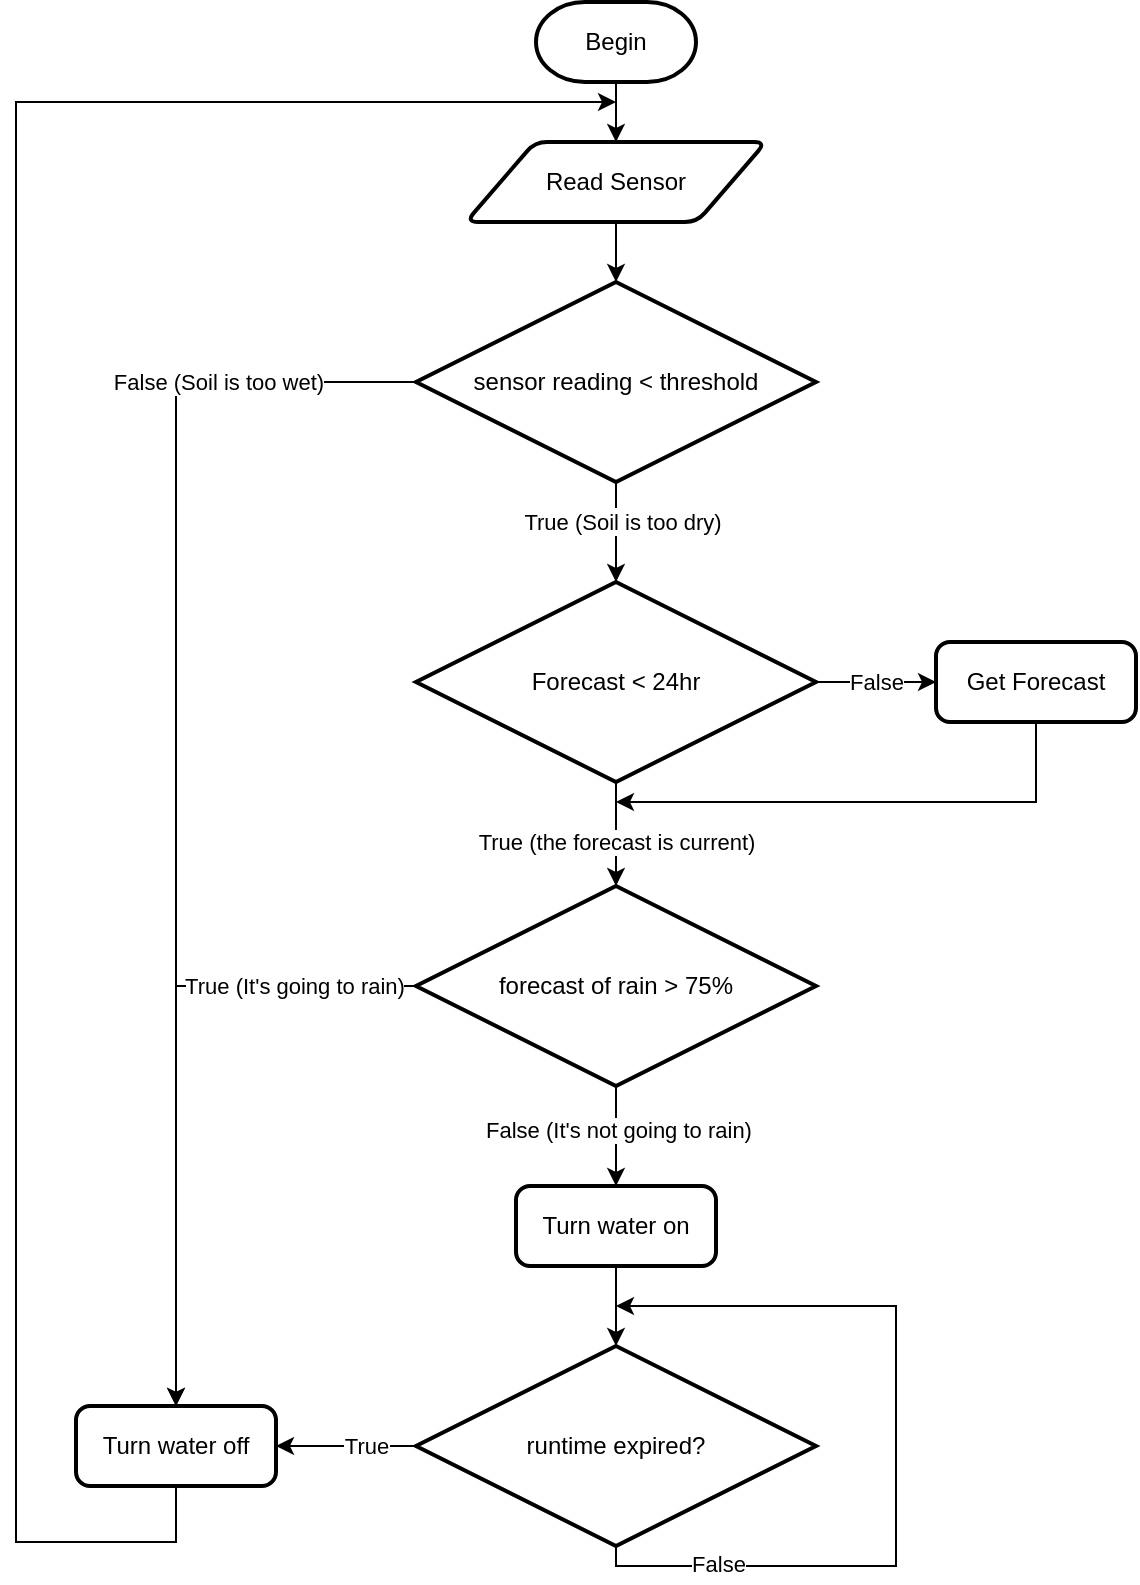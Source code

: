 <mxfile version="24.7.7">
  <diagram name="Page-1" id="aMH86atn_zBFC1dDe0J-">
    <mxGraphModel dx="1363" dy="883" grid="1" gridSize="10" guides="1" tooltips="1" connect="1" arrows="1" fold="1" page="1" pageScale="1" pageWidth="850" pageHeight="1100" math="0" shadow="0">
      <root>
        <mxCell id="0" />
        <mxCell id="1" parent="0" />
        <mxCell id="AhclVzLR4nrx0OqxUoMz-1" value="Begin" style="strokeWidth=2;html=1;shape=mxgraph.flowchart.terminator;whiteSpace=wrap;" vertex="1" parent="1">
          <mxGeometry x="420" y="120" width="80" height="40" as="geometry" />
        </mxCell>
        <mxCell id="AhclVzLR4nrx0OqxUoMz-2" value="Read Sensor" style="shape=parallelogram;html=1;strokeWidth=2;perimeter=parallelogramPerimeter;whiteSpace=wrap;rounded=1;arcSize=12;size=0.23;" vertex="1" parent="1">
          <mxGeometry x="385" y="190" width="150" height="40" as="geometry" />
        </mxCell>
        <mxCell id="AhclVzLR4nrx0OqxUoMz-3" value="sensor reading &amp;lt; threshold" style="strokeWidth=2;html=1;shape=mxgraph.flowchart.decision;whiteSpace=wrap;" vertex="1" parent="1">
          <mxGeometry x="360" y="260" width="200" height="100" as="geometry" />
        </mxCell>
        <mxCell id="AhclVzLR4nrx0OqxUoMz-4" value="Turn water on" style="rounded=1;whiteSpace=wrap;html=1;absoluteArcSize=1;arcSize=14;strokeWidth=2;" vertex="1" parent="1">
          <mxGeometry x="410" y="712" width="100" height="40" as="geometry" />
        </mxCell>
        <mxCell id="AhclVzLR4nrx0OqxUoMz-5" value="runtime expired?" style="strokeWidth=2;html=1;shape=mxgraph.flowchart.decision;whiteSpace=wrap;" vertex="1" parent="1">
          <mxGeometry x="360" y="792" width="200" height="100" as="geometry" />
        </mxCell>
        <mxCell id="AhclVzLR4nrx0OqxUoMz-6" value="Turn water off" style="rounded=1;whiteSpace=wrap;html=1;absoluteArcSize=1;arcSize=14;strokeWidth=2;" vertex="1" parent="1">
          <mxGeometry x="190" y="822" width="100" height="40" as="geometry" />
        </mxCell>
        <mxCell id="AhclVzLR4nrx0OqxUoMz-7" value="forecast of rain &amp;gt; 75%" style="strokeWidth=2;html=1;shape=mxgraph.flowchart.decision;whiteSpace=wrap;" vertex="1" parent="1">
          <mxGeometry x="360" y="562" width="200" height="100" as="geometry" />
        </mxCell>
        <mxCell id="AhclVzLR4nrx0OqxUoMz-8" value="" style="endArrow=classic;html=1;rounded=0;exitX=0.5;exitY=1;exitDx=0;exitDy=0;exitPerimeter=0;" edge="1" parent="1" source="AhclVzLR4nrx0OqxUoMz-3">
          <mxGeometry width="50" height="50" relative="1" as="geometry">
            <mxPoint x="400" y="510" as="sourcePoint" />
            <mxPoint x="460" y="410" as="targetPoint" />
          </mxGeometry>
        </mxCell>
        <mxCell id="AhclVzLR4nrx0OqxUoMz-9" value="Dry" style="edgeLabel;html=1;align=center;verticalAlign=middle;resizable=0;points=[];" vertex="1" connectable="0" parent="AhclVzLR4nrx0OqxUoMz-8">
          <mxGeometry x="-0.267" relative="1" as="geometry">
            <mxPoint as="offset" />
          </mxGeometry>
        </mxCell>
        <mxCell id="AhclVzLR4nrx0OqxUoMz-12" value="True (Soil is too dry)" style="edgeLabel;html=1;align=center;verticalAlign=middle;resizable=0;points=[];" vertex="1" connectable="0" parent="AhclVzLR4nrx0OqxUoMz-8">
          <mxGeometry x="-0.228" y="3" relative="1" as="geometry">
            <mxPoint as="offset" />
          </mxGeometry>
        </mxCell>
        <mxCell id="AhclVzLR4nrx0OqxUoMz-10" value="" style="endArrow=classic;html=1;rounded=0;exitX=0;exitY=0.5;exitDx=0;exitDy=0;exitPerimeter=0;entryX=0.5;entryY=0;entryDx=0;entryDy=0;" edge="1" parent="1" source="AhclVzLR4nrx0OqxUoMz-7" target="AhclVzLR4nrx0OqxUoMz-6">
          <mxGeometry width="50" height="50" relative="1" as="geometry">
            <mxPoint x="400" y="672" as="sourcePoint" />
            <mxPoint x="450" y="622" as="targetPoint" />
            <Array as="points">
              <mxPoint x="240" y="612" />
            </Array>
          </mxGeometry>
        </mxCell>
        <mxCell id="AhclVzLR4nrx0OqxUoMz-11" value="True (It&#39;s going to rain)" style="edgeLabel;html=1;align=center;verticalAlign=middle;resizable=0;points=[];" vertex="1" connectable="0" parent="AhclVzLR4nrx0OqxUoMz-10">
          <mxGeometry x="-0.794" relative="1" as="geometry">
            <mxPoint x="-27" as="offset" />
          </mxGeometry>
        </mxCell>
        <mxCell id="AhclVzLR4nrx0OqxUoMz-13" value="" style="endArrow=classic;html=1;rounded=0;exitX=0;exitY=0.5;exitDx=0;exitDy=0;exitPerimeter=0;entryX=0.5;entryY=0;entryDx=0;entryDy=0;" edge="1" parent="1" source="AhclVzLR4nrx0OqxUoMz-3" target="AhclVzLR4nrx0OqxUoMz-6">
          <mxGeometry width="50" height="50" relative="1" as="geometry">
            <mxPoint x="400" y="380" as="sourcePoint" />
            <mxPoint x="240" y="610" as="targetPoint" />
            <Array as="points">
              <mxPoint x="240" y="310" />
            </Array>
          </mxGeometry>
        </mxCell>
        <mxCell id="AhclVzLR4nrx0OqxUoMz-14" value="False (Soil is too wet)" style="edgeLabel;html=1;align=center;verticalAlign=middle;resizable=0;points=[];" vertex="1" connectable="0" parent="AhclVzLR4nrx0OqxUoMz-13">
          <mxGeometry x="-0.628" y="-1" relative="1" as="geometry">
            <mxPoint x="18" y="1" as="offset" />
          </mxGeometry>
        </mxCell>
        <mxCell id="AhclVzLR4nrx0OqxUoMz-15" value="" style="endArrow=classic;html=1;rounded=0;exitX=0.5;exitY=1;exitDx=0;exitDy=0;exitPerimeter=0;entryX=0.5;entryY=0;entryDx=0;entryDy=0;" edge="1" parent="1" source="AhclVzLR4nrx0OqxUoMz-7" target="AhclVzLR4nrx0OqxUoMz-4">
          <mxGeometry width="50" height="50" relative="1" as="geometry">
            <mxPoint x="400" y="742" as="sourcePoint" />
            <mxPoint x="450" y="692" as="targetPoint" />
          </mxGeometry>
        </mxCell>
        <mxCell id="AhclVzLR4nrx0OqxUoMz-16" value="False (It&#39;s not going to rain)" style="edgeLabel;html=1;align=center;verticalAlign=middle;resizable=0;points=[];" vertex="1" connectable="0" parent="AhclVzLR4nrx0OqxUoMz-15">
          <mxGeometry x="-0.137" y="1" relative="1" as="geometry">
            <mxPoint as="offset" />
          </mxGeometry>
        </mxCell>
        <mxCell id="AhclVzLR4nrx0OqxUoMz-17" value="" style="endArrow=classic;html=1;rounded=0;exitX=0.5;exitY=1;exitDx=0;exitDy=0;entryX=0.5;entryY=0;entryDx=0;entryDy=0;entryPerimeter=0;" edge="1" parent="1" source="AhclVzLR4nrx0OqxUoMz-4" target="AhclVzLR4nrx0OqxUoMz-5">
          <mxGeometry width="50" height="50" relative="1" as="geometry">
            <mxPoint x="400" y="742" as="sourcePoint" />
            <mxPoint x="450" y="692" as="targetPoint" />
          </mxGeometry>
        </mxCell>
        <mxCell id="AhclVzLR4nrx0OqxUoMz-18" value="" style="endArrow=classic;html=1;rounded=0;exitX=0;exitY=0.5;exitDx=0;exitDy=0;exitPerimeter=0;entryX=1;entryY=0.5;entryDx=0;entryDy=0;" edge="1" parent="1" source="AhclVzLR4nrx0OqxUoMz-5" target="AhclVzLR4nrx0OqxUoMz-6">
          <mxGeometry width="50" height="50" relative="1" as="geometry">
            <mxPoint x="400" y="742" as="sourcePoint" />
            <mxPoint x="450" y="692" as="targetPoint" />
          </mxGeometry>
        </mxCell>
        <mxCell id="AhclVzLR4nrx0OqxUoMz-19" value="True" style="edgeLabel;html=1;align=center;verticalAlign=middle;resizable=0;points=[];" vertex="1" connectable="0" parent="AhclVzLR4nrx0OqxUoMz-18">
          <mxGeometry x="-0.269" relative="1" as="geometry">
            <mxPoint as="offset" />
          </mxGeometry>
        </mxCell>
        <mxCell id="AhclVzLR4nrx0OqxUoMz-20" value="" style="endArrow=classic;html=1;rounded=0;exitX=0.5;exitY=1;exitDx=0;exitDy=0;exitPerimeter=0;" edge="1" parent="1" source="AhclVzLR4nrx0OqxUoMz-5">
          <mxGeometry width="50" height="50" relative="1" as="geometry">
            <mxPoint x="400" y="742" as="sourcePoint" />
            <mxPoint x="460" y="772" as="targetPoint" />
            <Array as="points">
              <mxPoint x="460" y="902" />
              <mxPoint x="600" y="902" />
              <mxPoint x="600" y="772" />
            </Array>
          </mxGeometry>
        </mxCell>
        <mxCell id="AhclVzLR4nrx0OqxUoMz-31" value="False" style="edgeLabel;html=1;align=center;verticalAlign=middle;resizable=0;points=[];" vertex="1" connectable="0" parent="AhclVzLR4nrx0OqxUoMz-20">
          <mxGeometry x="-0.71" y="1" relative="1" as="geometry">
            <mxPoint as="offset" />
          </mxGeometry>
        </mxCell>
        <mxCell id="AhclVzLR4nrx0OqxUoMz-21" value="" style="endArrow=classic;html=1;rounded=0;exitX=0.5;exitY=1;exitDx=0;exitDy=0;" edge="1" parent="1" source="AhclVzLR4nrx0OqxUoMz-2">
          <mxGeometry width="50" height="50" relative="1" as="geometry">
            <mxPoint x="400" y="310" as="sourcePoint" />
            <mxPoint x="460" y="260" as="targetPoint" />
          </mxGeometry>
        </mxCell>
        <mxCell id="AhclVzLR4nrx0OqxUoMz-22" value="" style="endArrow=classic;html=1;rounded=0;exitX=0.5;exitY=1;exitDx=0;exitDy=0;exitPerimeter=0;" edge="1" parent="1" source="AhclVzLR4nrx0OqxUoMz-1">
          <mxGeometry width="50" height="50" relative="1" as="geometry">
            <mxPoint x="400" y="310" as="sourcePoint" />
            <mxPoint x="460" y="190" as="targetPoint" />
          </mxGeometry>
        </mxCell>
        <mxCell id="AhclVzLR4nrx0OqxUoMz-23" value="" style="endArrow=classic;html=1;rounded=0;exitX=0.5;exitY=1;exitDx=0;exitDy=0;" edge="1" parent="1" source="AhclVzLR4nrx0OqxUoMz-6">
          <mxGeometry width="50" height="50" relative="1" as="geometry">
            <mxPoint x="400" y="460" as="sourcePoint" />
            <mxPoint x="460" y="170" as="targetPoint" />
            <Array as="points">
              <mxPoint x="240" y="890" />
              <mxPoint x="160" y="890" />
              <mxPoint x="160" y="720" />
              <mxPoint x="160" y="170" />
            </Array>
          </mxGeometry>
        </mxCell>
        <mxCell id="AhclVzLR4nrx0OqxUoMz-24" value="Forecast &amp;lt; 24hr" style="strokeWidth=2;html=1;shape=mxgraph.flowchart.decision;whiteSpace=wrap;" vertex="1" parent="1">
          <mxGeometry x="360" y="410" width="200" height="100" as="geometry" />
        </mxCell>
        <mxCell id="AhclVzLR4nrx0OqxUoMz-25" value="Get Forecast" style="rounded=1;whiteSpace=wrap;html=1;absoluteArcSize=1;arcSize=14;strokeWidth=2;" vertex="1" parent="1">
          <mxGeometry x="620" y="440" width="100" height="40" as="geometry" />
        </mxCell>
        <mxCell id="AhclVzLR4nrx0OqxUoMz-26" value="" style="endArrow=classic;html=1;rounded=0;exitX=0.5;exitY=1;exitDx=0;exitDy=0;exitPerimeter=0;entryX=0.5;entryY=0;entryDx=0;entryDy=0;entryPerimeter=0;" edge="1" parent="1" source="AhclVzLR4nrx0OqxUoMz-24" target="AhclVzLR4nrx0OqxUoMz-7">
          <mxGeometry width="50" height="50" relative="1" as="geometry">
            <mxPoint x="400" y="630" as="sourcePoint" />
            <mxPoint x="460" y="550" as="targetPoint" />
          </mxGeometry>
        </mxCell>
        <mxCell id="AhclVzLR4nrx0OqxUoMz-27" value="True (the forecast is current)" style="edgeLabel;html=1;align=center;verticalAlign=middle;resizable=0;points=[];" vertex="1" connectable="0" parent="AhclVzLR4nrx0OqxUoMz-26">
          <mxGeometry x="-0.125" relative="1" as="geometry">
            <mxPoint y="7" as="offset" />
          </mxGeometry>
        </mxCell>
        <mxCell id="AhclVzLR4nrx0OqxUoMz-28" value="" style="endArrow=classic;html=1;rounded=0;exitX=0.5;exitY=1;exitDx=0;exitDy=0;" edge="1" parent="1" source="AhclVzLR4nrx0OqxUoMz-25">
          <mxGeometry width="50" height="50" relative="1" as="geometry">
            <mxPoint x="400" y="630" as="sourcePoint" />
            <mxPoint x="460" y="520" as="targetPoint" />
            <Array as="points">
              <mxPoint x="670" y="520" />
            </Array>
          </mxGeometry>
        </mxCell>
        <mxCell id="AhclVzLR4nrx0OqxUoMz-29" value="" style="endArrow=classic;html=1;rounded=0;exitX=1;exitY=0.5;exitDx=0;exitDy=0;exitPerimeter=0;entryX=0;entryY=0.5;entryDx=0;entryDy=0;" edge="1" parent="1" source="AhclVzLR4nrx0OqxUoMz-24" target="AhclVzLR4nrx0OqxUoMz-25">
          <mxGeometry width="50" height="50" relative="1" as="geometry">
            <mxPoint x="400" y="630" as="sourcePoint" />
            <mxPoint x="450" y="580" as="targetPoint" />
          </mxGeometry>
        </mxCell>
        <mxCell id="AhclVzLR4nrx0OqxUoMz-30" value="False" style="edgeLabel;html=1;align=center;verticalAlign=middle;resizable=0;points=[];" vertex="1" connectable="0" parent="AhclVzLR4nrx0OqxUoMz-29">
          <mxGeometry x="0.062" y="2" relative="1" as="geometry">
            <mxPoint x="-2" y="2" as="offset" />
          </mxGeometry>
        </mxCell>
      </root>
    </mxGraphModel>
  </diagram>
</mxfile>
